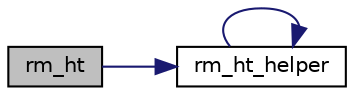 digraph "rm_ht"
{
  edge [fontname="Helvetica",fontsize="10",labelfontname="Helvetica",labelfontsize="10"];
  node [fontname="Helvetica",fontsize="10",shape=record];
  rankdir="LR";
  Node53 [label="rm_ht",height=0.2,width=0.4,color="black", fillcolor="grey75", style="filled", fontcolor="black"];
  Node53 -> Node54 [color="midnightblue",fontsize="10",style="solid"];
  Node54 [label="rm_ht_helper",height=0.2,width=0.4,color="black", fillcolor="white", style="filled",URL="$hashtable_8c.html#a15b2d33770f6d314465b11c517504a07"];
  Node54 -> Node54 [color="midnightblue",fontsize="10",style="solid"];
}
